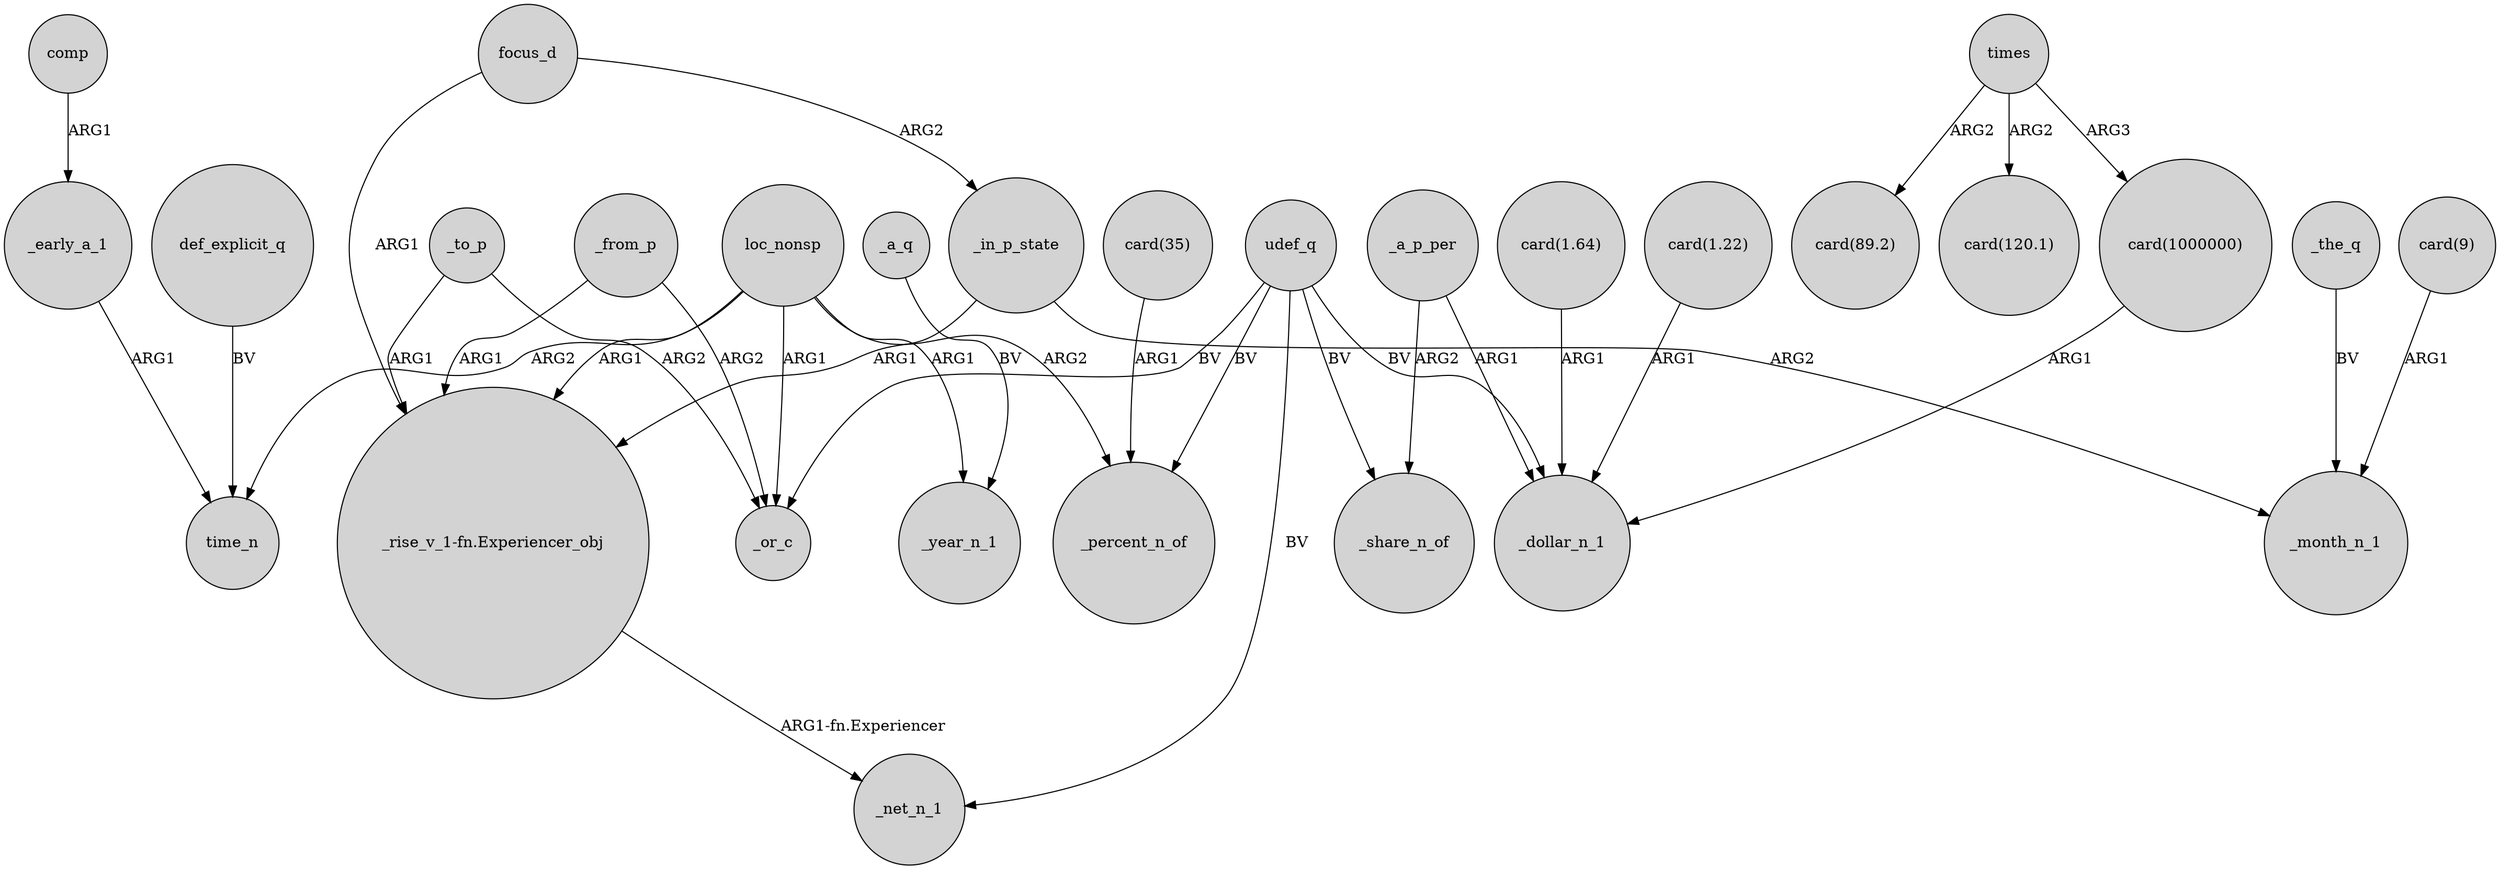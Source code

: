 digraph {
	node [shape=circle style=filled]
	_early_a_1 -> time_n [label=ARG1]
	_to_p -> _or_c [label=ARG2]
	focus_d -> _in_p_state [label=ARG2]
	loc_nonsp -> "_rise_v_1-fn.Experiencer_obj" [label=ARG1]
	_the_q -> _month_n_1 [label=BV]
	loc_nonsp -> _year_n_1 [label=ARG1]
	_from_p -> "_rise_v_1-fn.Experiencer_obj" [label=ARG1]
	_in_p_state -> "_rise_v_1-fn.Experiencer_obj" [label=ARG1]
	times -> "card(1000000)" [label=ARG3]
	"_rise_v_1-fn.Experiencer_obj" -> _net_n_1 [label="ARG1-fn.Experiencer"]
	comp -> _early_a_1 [label=ARG1]
	_a_q -> _year_n_1 [label=BV]
	udef_q -> _or_c [label=BV]
	"card(35)" -> _percent_n_of [label=ARG1]
	_a_p_per -> _share_n_of [label=ARG2]
	udef_q -> _percent_n_of [label=BV]
	udef_q -> _share_n_of [label=BV]
	udef_q -> _net_n_1 [label=BV]
	"card(1.64)" -> _dollar_n_1 [label=ARG1]
	udef_q -> _dollar_n_1 [label=BV]
	"card(1000000)" -> _dollar_n_1 [label=ARG1]
	_from_p -> _or_c [label=ARG2]
	focus_d -> "_rise_v_1-fn.Experiencer_obj" [label=ARG1]
	loc_nonsp -> _or_c [label=ARG1]
	_a_p_per -> _dollar_n_1 [label=ARG1]
	_in_p_state -> _month_n_1 [label=ARG2]
	"card(1.22)" -> _dollar_n_1 [label=ARG1]
	def_explicit_q -> time_n [label=BV]
	loc_nonsp -> time_n [label=ARG2]
	times -> "card(89.2)" [label=ARG2]
	_to_p -> "_rise_v_1-fn.Experiencer_obj" [label=ARG1]
	times -> "card(120.1)" [label=ARG2]
	"card(9)" -> _month_n_1 [label=ARG1]
	loc_nonsp -> _percent_n_of [label=ARG2]
}
